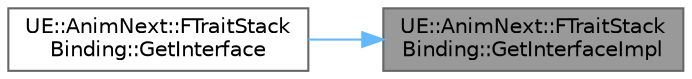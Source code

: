digraph "UE::AnimNext::FTraitStackBinding::GetInterfaceImpl"
{
 // INTERACTIVE_SVG=YES
 // LATEX_PDF_SIZE
  bgcolor="transparent";
  edge [fontname=Helvetica,fontsize=10,labelfontname=Helvetica,labelfontsize=10];
  node [fontname=Helvetica,fontsize=10,shape=box,height=0.2,width=0.4];
  rankdir="RL";
  Node1 [id="Node000001",label="UE::AnimNext::FTraitStack\lBinding::GetInterfaceImpl",height=0.2,width=0.4,color="gray40", fillcolor="grey60", style="filled", fontcolor="black",tooltip=" "];
  Node1 -> Node2 [id="edge1_Node000001_Node000002",dir="back",color="steelblue1",style="solid",tooltip=" "];
  Node2 [id="Node000002",label="UE::AnimNext::FTraitStack\lBinding::GetInterface",height=0.2,width=0.4,color="grey40", fillcolor="white", style="filled",URL="$d4/d88/structUE_1_1AnimNext_1_1FTraitStackBinding.html#ae78b096da805d2577949dfbf5ab8dc78",tooltip=" "];
}
